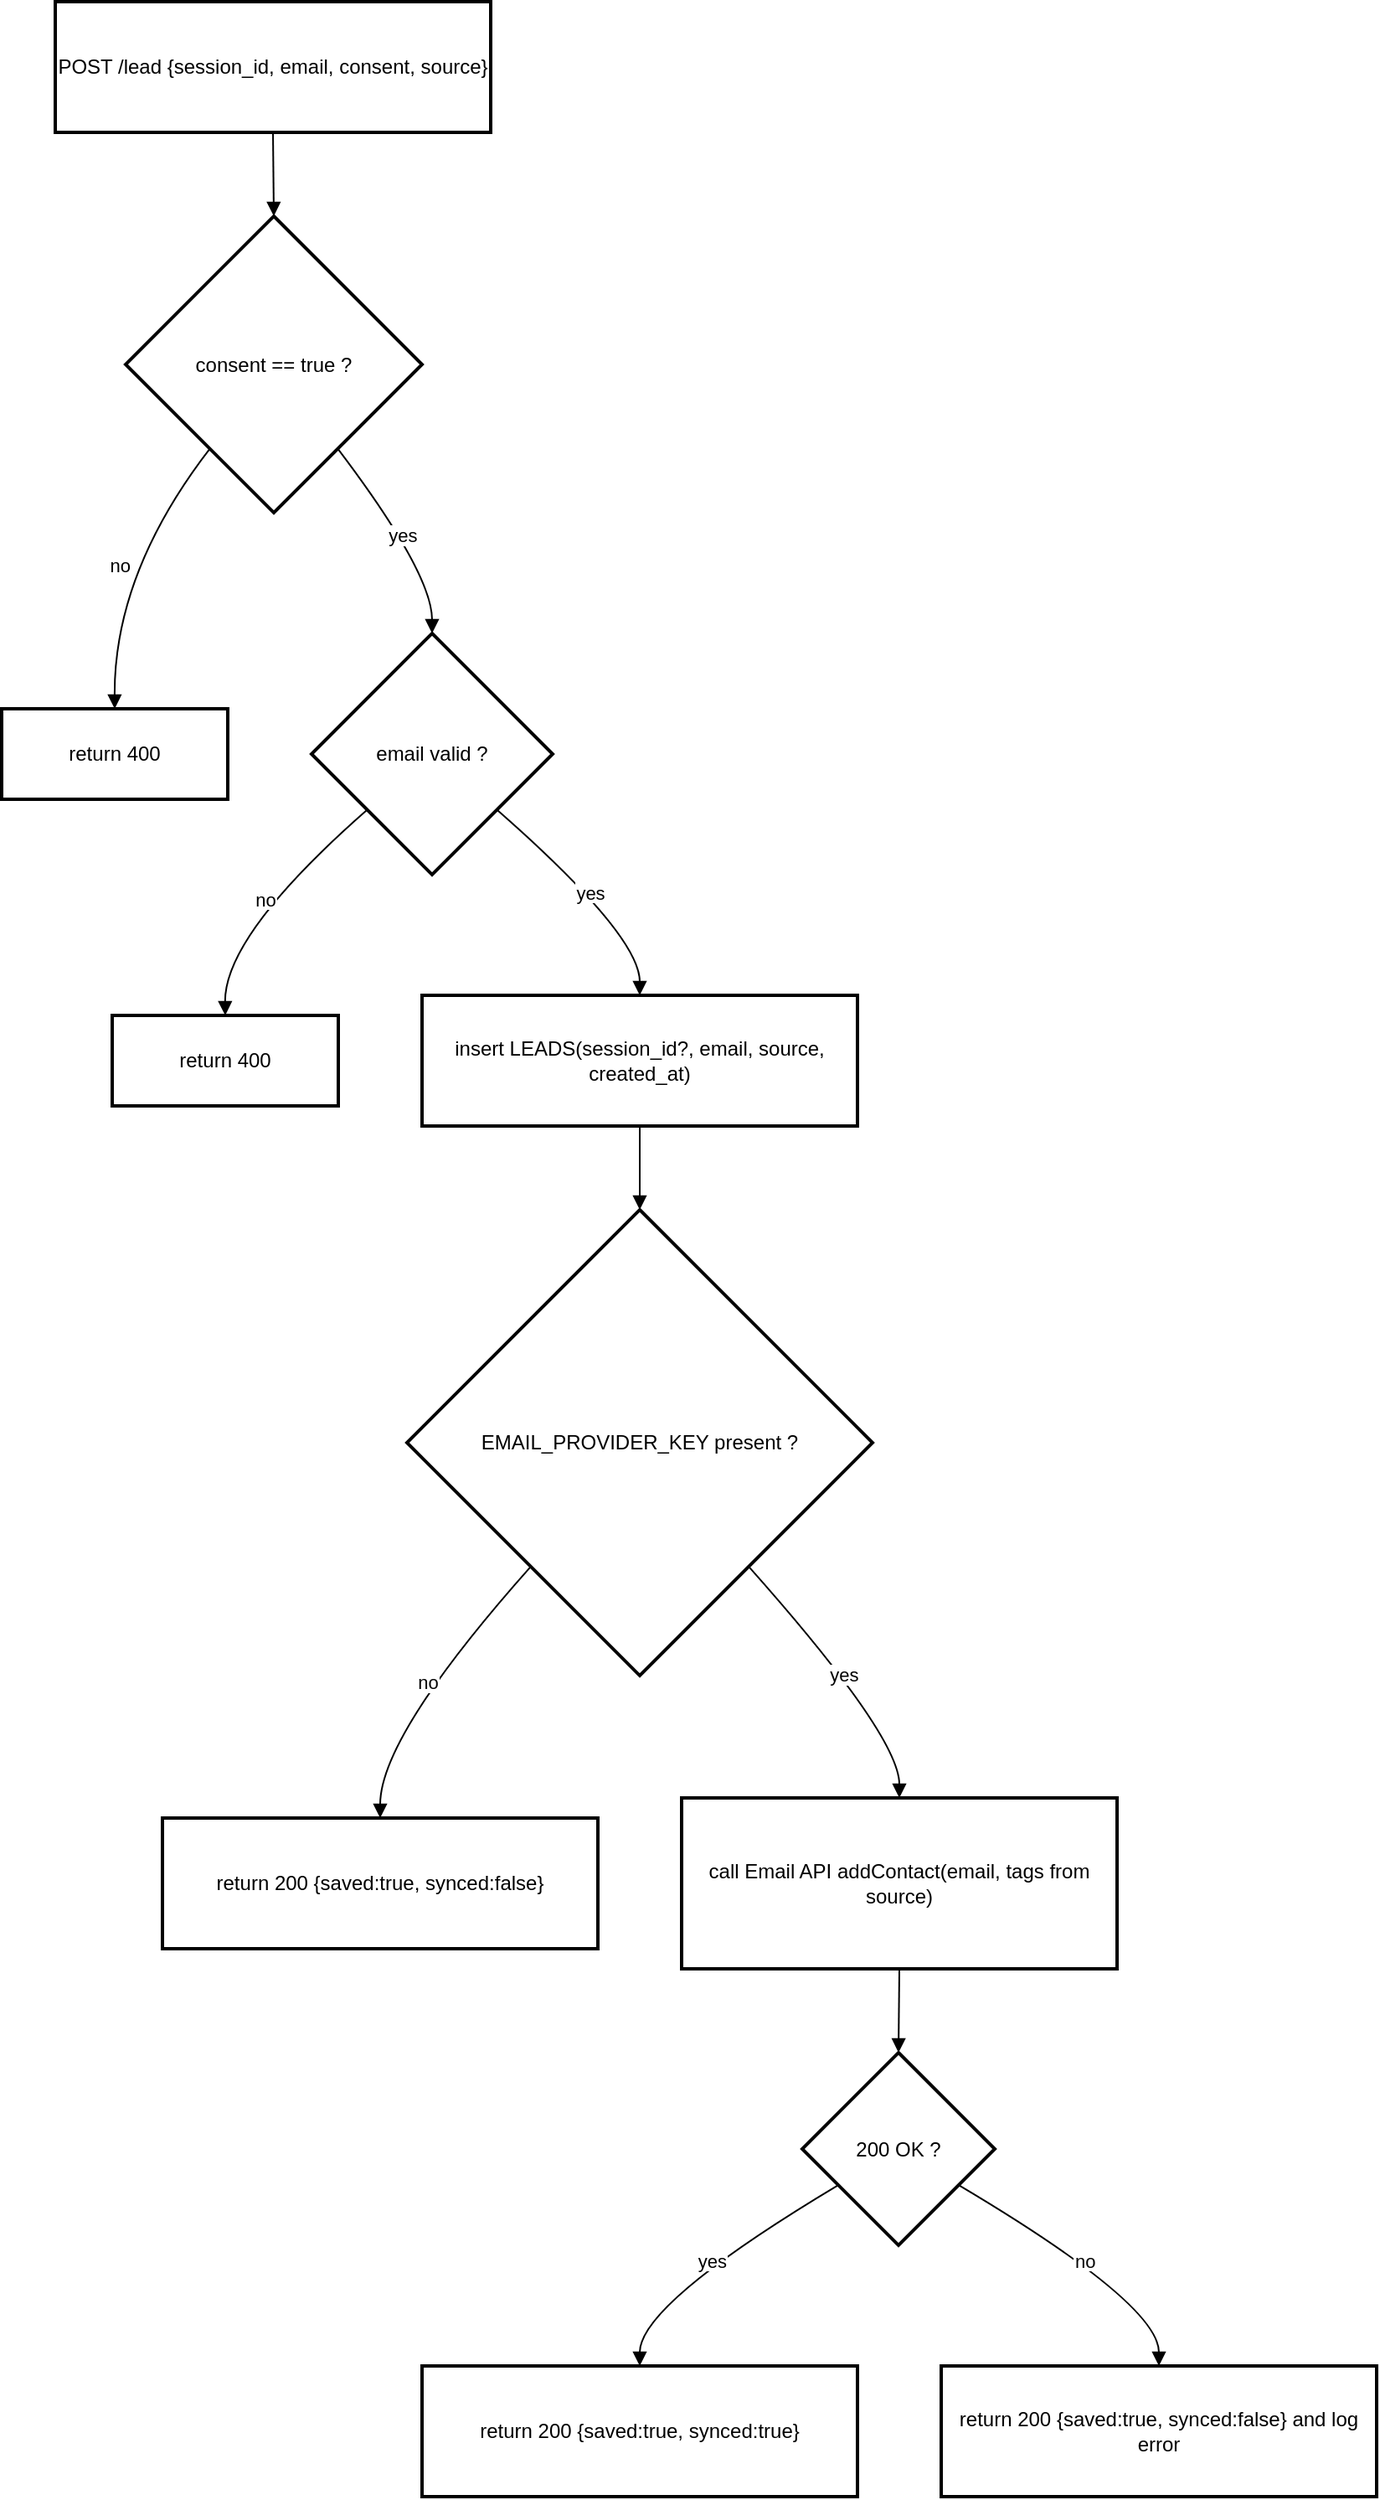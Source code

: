 <mxfile version="28.1.1">
  <diagram name="Page-1" id="h-Im4C1eEFaj49AWQxUR">
    <mxGraphModel dx="1034" dy="666" grid="1" gridSize="10" guides="1" tooltips="1" connect="1" arrows="1" fold="1" page="1" pageScale="1" pageWidth="850" pageHeight="1100" math="0" shadow="0">
      <root>
        <mxCell id="0" />
        <mxCell id="1" parent="0" />
        <mxCell id="KGJvMRejwbU5IzmTOBT9-1" value="POST /lead {session_id, email, consent, source}" style="whiteSpace=wrap;strokeWidth=2;" vertex="1" parent="1">
          <mxGeometry x="52" y="20" width="260" height="78" as="geometry" />
        </mxCell>
        <mxCell id="KGJvMRejwbU5IzmTOBT9-2" value="consent == true ?" style="rhombus;strokeWidth=2;whiteSpace=wrap;" vertex="1" parent="1">
          <mxGeometry x="94" y="148" width="177" height="177" as="geometry" />
        </mxCell>
        <mxCell id="KGJvMRejwbU5IzmTOBT9-3" value="return 400" style="whiteSpace=wrap;strokeWidth=2;" vertex="1" parent="1">
          <mxGeometry x="20" y="442" width="135" height="54" as="geometry" />
        </mxCell>
        <mxCell id="KGJvMRejwbU5IzmTOBT9-4" value="email valid ?" style="rhombus;strokeWidth=2;whiteSpace=wrap;" vertex="1" parent="1">
          <mxGeometry x="205" y="397" width="144" height="144" as="geometry" />
        </mxCell>
        <mxCell id="KGJvMRejwbU5IzmTOBT9-5" value="return 400" style="whiteSpace=wrap;strokeWidth=2;" vertex="1" parent="1">
          <mxGeometry x="86" y="625" width="135" height="54" as="geometry" />
        </mxCell>
        <mxCell id="KGJvMRejwbU5IzmTOBT9-6" value="insert LEADS(session_id?, email, source, created_at)" style="whiteSpace=wrap;strokeWidth=2;" vertex="1" parent="1">
          <mxGeometry x="271" y="613" width="260" height="78" as="geometry" />
        </mxCell>
        <mxCell id="KGJvMRejwbU5IzmTOBT9-7" value="EMAIL_PROVIDER_KEY present ?" style="rhombus;strokeWidth=2;whiteSpace=wrap;" vertex="1" parent="1">
          <mxGeometry x="262" y="741" width="278" height="278" as="geometry" />
        </mxCell>
        <mxCell id="KGJvMRejwbU5IzmTOBT9-8" value="return 200 {saved:true, synced:false}" style="whiteSpace=wrap;strokeWidth=2;" vertex="1" parent="1">
          <mxGeometry x="116" y="1104" width="260" height="78" as="geometry" />
        </mxCell>
        <mxCell id="KGJvMRejwbU5IzmTOBT9-9" value="call Email API addContact(email, tags from source)" style="whiteSpace=wrap;strokeWidth=2;" vertex="1" parent="1">
          <mxGeometry x="426" y="1092" width="260" height="102" as="geometry" />
        </mxCell>
        <mxCell id="KGJvMRejwbU5IzmTOBT9-10" value="200 OK ?" style="rhombus;strokeWidth=2;whiteSpace=wrap;" vertex="1" parent="1">
          <mxGeometry x="498" y="1244" width="115" height="115" as="geometry" />
        </mxCell>
        <mxCell id="KGJvMRejwbU5IzmTOBT9-11" value="return 200 {saved:true, synced:true}" style="whiteSpace=wrap;strokeWidth=2;" vertex="1" parent="1">
          <mxGeometry x="271" y="1431" width="260" height="78" as="geometry" />
        </mxCell>
        <mxCell id="KGJvMRejwbU5IzmTOBT9-12" value="return 200 {saved:true, synced:false} and log error" style="whiteSpace=wrap;strokeWidth=2;" vertex="1" parent="1">
          <mxGeometry x="581" y="1431" width="260" height="78" as="geometry" />
        </mxCell>
        <mxCell id="KGJvMRejwbU5IzmTOBT9-13" value="" style="curved=1;startArrow=none;endArrow=block;exitX=0.5;exitY=1;entryX=0.5;entryY=0;rounded=0;" edge="1" parent="1" source="KGJvMRejwbU5IzmTOBT9-1" target="KGJvMRejwbU5IzmTOBT9-2">
          <mxGeometry relative="1" as="geometry">
            <Array as="points" />
          </mxGeometry>
        </mxCell>
        <mxCell id="KGJvMRejwbU5IzmTOBT9-14" value="no" style="curved=1;startArrow=none;endArrow=block;exitX=0.12;exitY=1;entryX=0.5;entryY=0;rounded=0;" edge="1" parent="1" source="KGJvMRejwbU5IzmTOBT9-2" target="KGJvMRejwbU5IzmTOBT9-3">
          <mxGeometry relative="1" as="geometry">
            <Array as="points">
              <mxPoint x="87" y="361" />
            </Array>
          </mxGeometry>
        </mxCell>
        <mxCell id="KGJvMRejwbU5IzmTOBT9-15" value="yes" style="curved=1;startArrow=none;endArrow=block;exitX=0.88;exitY=1;entryX=0.5;entryY=0;rounded=0;" edge="1" parent="1" source="KGJvMRejwbU5IzmTOBT9-2" target="KGJvMRejwbU5IzmTOBT9-4">
          <mxGeometry relative="1" as="geometry">
            <Array as="points">
              <mxPoint x="277" y="361" />
            </Array>
          </mxGeometry>
        </mxCell>
        <mxCell id="KGJvMRejwbU5IzmTOBT9-16" value="no" style="curved=1;startArrow=none;endArrow=block;exitX=0;exitY=0.93;entryX=0.5;entryY=0;rounded=0;" edge="1" parent="1" source="KGJvMRejwbU5IzmTOBT9-4" target="KGJvMRejwbU5IzmTOBT9-5">
          <mxGeometry relative="1" as="geometry">
            <Array as="points">
              <mxPoint x="153" y="577" />
            </Array>
          </mxGeometry>
        </mxCell>
        <mxCell id="KGJvMRejwbU5IzmTOBT9-17" value="yes" style="curved=1;startArrow=none;endArrow=block;exitX=1;exitY=0.93;entryX=0.5;entryY=0;rounded=0;" edge="1" parent="1" source="KGJvMRejwbU5IzmTOBT9-4" target="KGJvMRejwbU5IzmTOBT9-6">
          <mxGeometry relative="1" as="geometry">
            <Array as="points">
              <mxPoint x="401" y="577" />
            </Array>
          </mxGeometry>
        </mxCell>
        <mxCell id="KGJvMRejwbU5IzmTOBT9-18" value="" style="curved=1;startArrow=none;endArrow=block;exitX=0.5;exitY=1;entryX=0.5;entryY=0;rounded=0;" edge="1" parent="1" source="KGJvMRejwbU5IzmTOBT9-6" target="KGJvMRejwbU5IzmTOBT9-7">
          <mxGeometry relative="1" as="geometry">
            <Array as="points" />
          </mxGeometry>
        </mxCell>
        <mxCell id="KGJvMRejwbU5IzmTOBT9-19" value="no" style="curved=1;startArrow=none;endArrow=block;exitX=0.06;exitY=1;entryX=0.5;entryY=-0.01;rounded=0;" edge="1" parent="1" source="KGJvMRejwbU5IzmTOBT9-7" target="KGJvMRejwbU5IzmTOBT9-8">
          <mxGeometry relative="1" as="geometry">
            <Array as="points">
              <mxPoint x="246" y="1055" />
            </Array>
          </mxGeometry>
        </mxCell>
        <mxCell id="KGJvMRejwbU5IzmTOBT9-20" value="yes" style="curved=1;startArrow=none;endArrow=block;exitX=0.94;exitY=1;entryX=0.5;entryY=0;rounded=0;" edge="1" parent="1" source="KGJvMRejwbU5IzmTOBT9-7" target="KGJvMRejwbU5IzmTOBT9-9">
          <mxGeometry relative="1" as="geometry">
            <Array as="points">
              <mxPoint x="556" y="1055" />
            </Array>
          </mxGeometry>
        </mxCell>
        <mxCell id="KGJvMRejwbU5IzmTOBT9-21" value="" style="curved=1;startArrow=none;endArrow=block;exitX=0.5;exitY=1;entryX=0.5;entryY=0;rounded=0;" edge="1" parent="1" source="KGJvMRejwbU5IzmTOBT9-9" target="KGJvMRejwbU5IzmTOBT9-10">
          <mxGeometry relative="1" as="geometry">
            <Array as="points" />
          </mxGeometry>
        </mxCell>
        <mxCell id="KGJvMRejwbU5IzmTOBT9-22" value="yes" style="curved=1;startArrow=none;endArrow=block;exitX=0;exitY=0.8;entryX=0.5;entryY=0;rounded=0;" edge="1" parent="1" source="KGJvMRejwbU5IzmTOBT9-10" target="KGJvMRejwbU5IzmTOBT9-11">
          <mxGeometry relative="1" as="geometry">
            <Array as="points">
              <mxPoint x="401" y="1394" />
            </Array>
          </mxGeometry>
        </mxCell>
        <mxCell id="KGJvMRejwbU5IzmTOBT9-23" value="no" style="curved=1;startArrow=none;endArrow=block;exitX=1;exitY=0.8;entryX=0.5;entryY=0;rounded=0;" edge="1" parent="1" source="KGJvMRejwbU5IzmTOBT9-10" target="KGJvMRejwbU5IzmTOBT9-12">
          <mxGeometry relative="1" as="geometry">
            <Array as="points">
              <mxPoint x="711" y="1394" />
            </Array>
          </mxGeometry>
        </mxCell>
      </root>
    </mxGraphModel>
  </diagram>
</mxfile>
